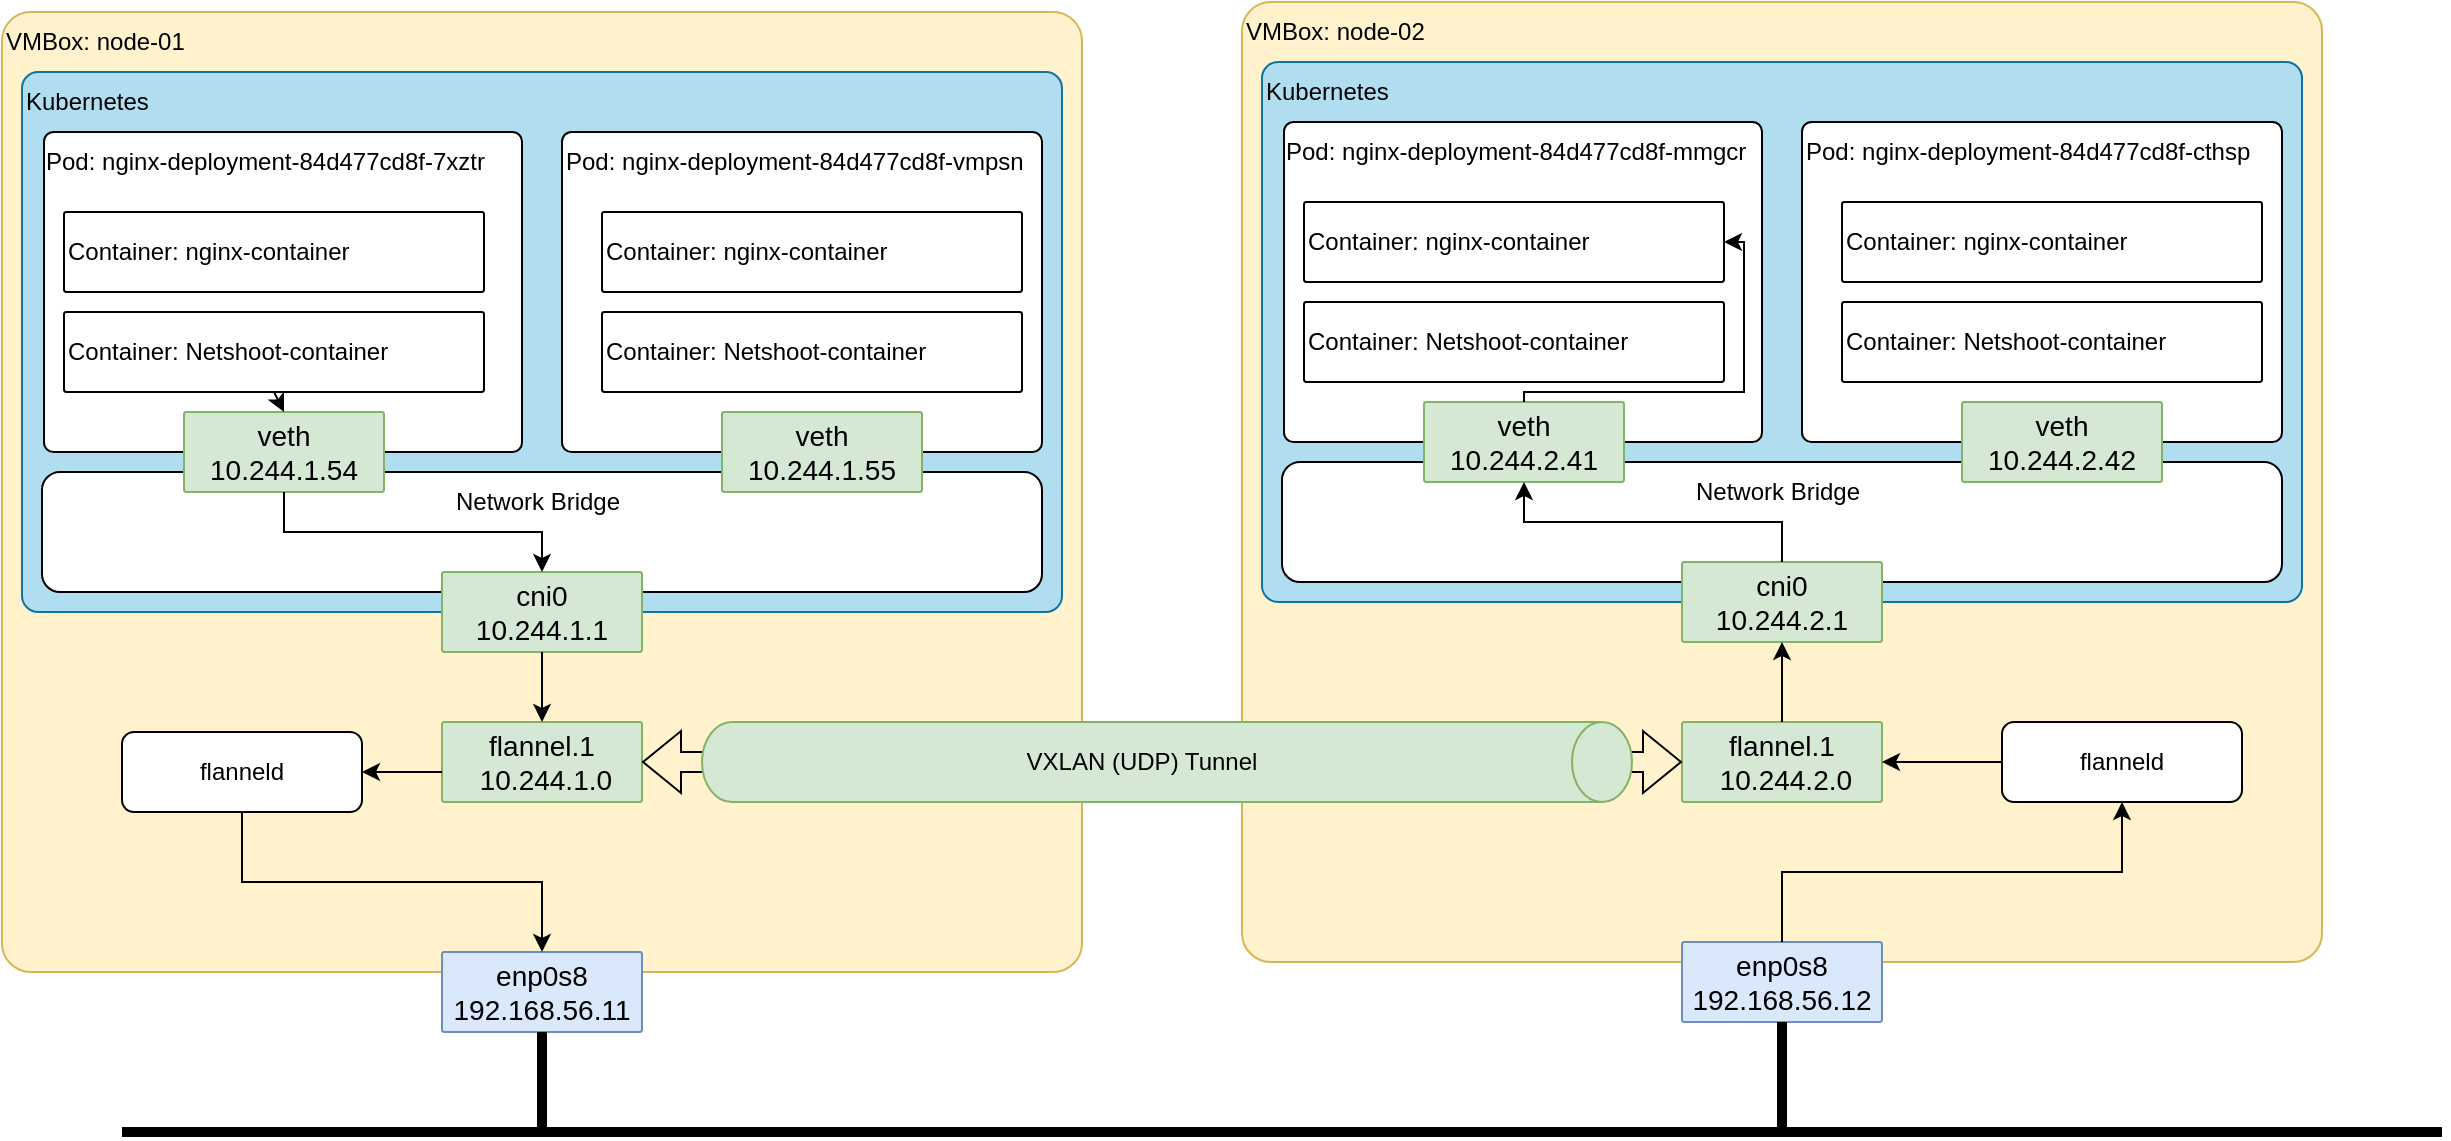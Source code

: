 <mxfile version="20.3.0" type="device"><diagram id="NCBx9V4uQpc6LNJG-9wn" name="Seite-1"><mxGraphModel dx="595" dy="865" grid="1" gridSize="10" guides="1" tooltips="1" connect="1" arrows="1" fold="1" page="1" pageScale="1" pageWidth="827" pageHeight="1169" math="0" shadow="0"><root><mxCell id="0"/><mxCell id="1" parent="0"/><mxCell id="8Cbw1-Z6qlUbfO-00-i1-1" value="" style="rounded=1;whiteSpace=wrap;html=1;fontSize=24;fillColor=#fff2cc;strokeColor=#d6b656;arcSize=3;" parent="1" vertex="1"><mxGeometry x="900" y="80" width="540" height="480" as="geometry"/></mxCell><mxCell id="8Cbw1-Z6qlUbfO-00-i1-4" value="" style="rounded=1;whiteSpace=wrap;html=1;fillColor=#b1ddf0;strokeColor=#10739e;arcSize=3;" parent="1" vertex="1"><mxGeometry x="910" y="110" width="520" height="270" as="geometry"/></mxCell><mxCell id="8Cbw1-Z6qlUbfO-00-i1-3" value="enp0s8&lt;br style=&quot;font-size: 14px;&quot;&gt;192.168.56.11" style="rounded=1;whiteSpace=wrap;html=1;fillColor=#dae8fc;strokeColor=#6c8ebf;fontSize=14;arcSize=3;" parent="1" vertex="1"><mxGeometry x="1120" y="550" width="100" height="40" as="geometry"/></mxCell><mxCell id="8Cbw1-Z6qlUbfO-00-i1-5" value="" style="rounded=1;whiteSpace=wrap;html=1;arcSize=3;" parent="1" vertex="1"><mxGeometry x="921" y="140" width="239" height="160" as="geometry"/></mxCell><mxCell id="8Cbw1-Z6qlUbfO-00-i1-8" value="VMBox: node-01" style="text;html=1;strokeColor=none;fillColor=none;align=left;verticalAlign=middle;whiteSpace=wrap;rounded=0;" parent="1" vertex="1"><mxGeometry x="900" y="80" width="540" height="30" as="geometry"/></mxCell><mxCell id="8Cbw1-Z6qlUbfO-00-i1-9" value="Kubernetes" style="text;html=1;strokeColor=none;fillColor=none;align=left;verticalAlign=middle;whiteSpace=wrap;rounded=0;" parent="1" vertex="1"><mxGeometry x="910" y="110" width="520" height="30" as="geometry"/></mxCell><mxCell id="8Cbw1-Z6qlUbfO-00-i1-10" value="Pod: nginx-deployment-84d477cd8f-7xztr" style="text;html=1;strokeColor=none;fillColor=none;align=left;verticalAlign=middle;whiteSpace=wrap;rounded=0;" parent="1" vertex="1"><mxGeometry x="920" y="140" width="240" height="30" as="geometry"/></mxCell><mxCell id="8Cbw1-Z6qlUbfO-00-i1-6" value="" style="rounded=1;whiteSpace=wrap;html=1;arcSize=3;" parent="1" vertex="1"><mxGeometry x="931" y="180" width="210" height="40" as="geometry"/></mxCell><mxCell id="8Cbw1-Z6qlUbfO-00-i1-11" value="Container: nginx-container" style="text;html=1;strokeColor=none;fillColor=none;align=left;verticalAlign=middle;whiteSpace=wrap;rounded=0;" parent="1" vertex="1"><mxGeometry x="931" y="180" width="210" height="40" as="geometry"/></mxCell><mxCell id="8Cbw1-Z6qlUbfO-00-i1-7" value="" style="rounded=1;whiteSpace=wrap;html=1;arcSize=3;" parent="1" vertex="1"><mxGeometry x="931" y="230" width="210" height="40" as="geometry"/></mxCell><mxCell id="8Cbw1-Z6qlUbfO-00-i1-12" value="Container: Netshoot-container" style="text;html=1;strokeColor=none;fillColor=none;align=left;verticalAlign=middle;whiteSpace=wrap;rounded=0;" parent="1" vertex="1"><mxGeometry x="931" y="230" width="210" height="40" as="geometry"/></mxCell><mxCell id="PKZkmN7K3Of8_t8uQlc9-3" value="" style="rounded=1;whiteSpace=wrap;html=1;arcSize=3;" vertex="1" parent="1"><mxGeometry x="1180" y="140" width="240" height="160" as="geometry"/></mxCell><mxCell id="PKZkmN7K3Of8_t8uQlc9-4" value="" style="rounded=1;whiteSpace=wrap;html=1;arcSize=3;" vertex="1" parent="1"><mxGeometry x="1200" y="180" width="210" height="40" as="geometry"/></mxCell><mxCell id="PKZkmN7K3Of8_t8uQlc9-5" value="Container: nginx-container" style="text;html=1;strokeColor=none;fillColor=none;align=left;verticalAlign=middle;whiteSpace=wrap;rounded=0;" vertex="1" parent="1"><mxGeometry x="1200" y="180" width="210" height="40" as="geometry"/></mxCell><mxCell id="PKZkmN7K3Of8_t8uQlc9-6" value="" style="rounded=1;whiteSpace=wrap;html=1;arcSize=3;" vertex="1" parent="1"><mxGeometry x="1200" y="230" width="210" height="40" as="geometry"/></mxCell><mxCell id="PKZkmN7K3Of8_t8uQlc9-7" value="Container: Netshoot-container" style="text;html=1;strokeColor=none;fillColor=none;align=left;verticalAlign=middle;whiteSpace=wrap;rounded=0;" vertex="1" parent="1"><mxGeometry x="1200" y="230" width="210" height="40" as="geometry"/></mxCell><mxCell id="PKZkmN7K3Of8_t8uQlc9-9" value="Pod: nginx-deployment-84d477cd8f-vmpsn" style="text;html=1;strokeColor=none;fillColor=none;align=left;verticalAlign=middle;whiteSpace=wrap;rounded=0;" vertex="1" parent="1"><mxGeometry x="1180" y="140" width="240" height="30" as="geometry"/></mxCell><mxCell id="PKZkmN7K3Of8_t8uQlc9-11" value="" style="rounded=1;whiteSpace=wrap;html=1;" vertex="1" parent="1"><mxGeometry x="920" y="310" width="500" height="60" as="geometry"/></mxCell><mxCell id="PKZkmN7K3Of8_t8uQlc9-8" value="veth&lt;br style=&quot;font-size: 14px;&quot;&gt;10.244.1.55" style="rounded=1;whiteSpace=wrap;html=1;fillColor=#d5e8d4;strokeColor=#82b366;fontSize=14;arcSize=3;" vertex="1" parent="1"><mxGeometry x="1260" y="280" width="100" height="40" as="geometry"/></mxCell><mxCell id="PKZkmN7K3Of8_t8uQlc9-2" value="veth&lt;br style=&quot;font-size: 14px;&quot;&gt;10.244.1.54" style="rounded=1;whiteSpace=wrap;html=1;fillColor=#d5e8d4;strokeColor=#82b366;fontSize=14;arcSize=3;" vertex="1" parent="1"><mxGeometry x="991" y="280" width="100" height="40" as="geometry"/></mxCell><mxCell id="8Cbw1-Z6qlUbfO-00-i1-2" value="cni0&lt;br style=&quot;font-size: 14px;&quot;&gt;10.244.1.1" style="rounded=1;whiteSpace=wrap;html=1;fillColor=#d5e8d4;strokeColor=#82b366;fontSize=14;arcSize=3;" parent="1" vertex="1"><mxGeometry x="1120" y="360" width="100" height="40" as="geometry"/></mxCell><mxCell id="PKZkmN7K3Of8_t8uQlc9-12" value="Network Bridge" style="text;html=1;strokeColor=none;fillColor=none;align=center;verticalAlign=middle;whiteSpace=wrap;rounded=0;" vertex="1" parent="1"><mxGeometry x="943" y="310" width="450" height="30" as="geometry"/></mxCell><mxCell id="PKZkmN7K3Of8_t8uQlc9-13" value="flannel.1&lt;br style=&quot;font-size: 14px;&quot;&gt;&amp;nbsp;10.244.1.0" style="rounded=1;whiteSpace=wrap;html=1;fillColor=#d5e8d4;strokeColor=#82b366;fontSize=14;arcSize=3;" vertex="1" parent="1"><mxGeometry x="1120" y="435" width="100" height="40" as="geometry"/></mxCell><mxCell id="PKZkmN7K3Of8_t8uQlc9-14" value="flanneld" style="rounded=1;whiteSpace=wrap;html=1;" vertex="1" parent="1"><mxGeometry x="960" y="440" width="120" height="40" as="geometry"/></mxCell><mxCell id="PKZkmN7K3Of8_t8uQlc9-16" value="" style="endArrow=classic;html=1;rounded=0;exitX=0.5;exitY=1;exitDx=0;exitDy=0;entryX=0.5;entryY=0;entryDx=0;entryDy=0;edgeStyle=orthogonalEdgeStyle;" edge="1" parent="1" source="PKZkmN7K3Of8_t8uQlc9-2" target="8Cbw1-Z6qlUbfO-00-i1-2"><mxGeometry width="50" height="50" relative="1" as="geometry"><mxPoint x="1220" y="450" as="sourcePoint"/><mxPoint x="1270" y="400" as="targetPoint"/></mxGeometry></mxCell><mxCell id="PKZkmN7K3Of8_t8uQlc9-17" value="" style="endArrow=classic;html=1;rounded=0;exitX=0.5;exitY=1;exitDx=0;exitDy=0;" edge="1" parent="1" source="8Cbw1-Z6qlUbfO-00-i1-2" target="PKZkmN7K3Of8_t8uQlc9-13"><mxGeometry width="50" height="50" relative="1" as="geometry"><mxPoint x="1220" y="450" as="sourcePoint"/><mxPoint x="1270" y="400" as="targetPoint"/></mxGeometry></mxCell><mxCell id="PKZkmN7K3Of8_t8uQlc9-18" value="" style="endArrow=classic;html=1;rounded=0;entryX=1;entryY=0.5;entryDx=0;entryDy=0;" edge="1" parent="1" target="PKZkmN7K3Of8_t8uQlc9-14"><mxGeometry width="50" height="50" relative="1" as="geometry"><mxPoint x="1120" y="460" as="sourcePoint"/><mxPoint x="1270" y="400" as="targetPoint"/></mxGeometry></mxCell><mxCell id="PKZkmN7K3Of8_t8uQlc9-19" value="" style="endArrow=classic;html=1;rounded=0;exitX=0.5;exitY=1;exitDx=0;exitDy=0;entryX=0.5;entryY=0;entryDx=0;entryDy=0;edgeStyle=orthogonalEdgeStyle;" edge="1" parent="1" source="PKZkmN7K3Of8_t8uQlc9-14" target="8Cbw1-Z6qlUbfO-00-i1-3"><mxGeometry width="50" height="50" relative="1" as="geometry"><mxPoint x="1220" y="450" as="sourcePoint"/><mxPoint x="1270" y="400" as="targetPoint"/></mxGeometry></mxCell><mxCell id="PKZkmN7K3Of8_t8uQlc9-20" value="" style="endArrow=classic;html=1;rounded=0;exitX=0.5;exitY=1;exitDx=0;exitDy=0;entryX=0.5;entryY=0;entryDx=0;entryDy=0;" edge="1" parent="1" source="8Cbw1-Z6qlUbfO-00-i1-12" target="PKZkmN7K3Of8_t8uQlc9-2"><mxGeometry width="50" height="50" relative="1" as="geometry"><mxPoint x="1220" y="450" as="sourcePoint"/><mxPoint x="1270" y="400" as="targetPoint"/></mxGeometry></mxCell><mxCell id="PKZkmN7K3Of8_t8uQlc9-21" value="" style="rounded=1;whiteSpace=wrap;html=1;fontSize=24;fillColor=#fff2cc;strokeColor=#d6b656;arcSize=3;" vertex="1" parent="1"><mxGeometry x="1520" y="75" width="540" height="480" as="geometry"/></mxCell><mxCell id="PKZkmN7K3Of8_t8uQlc9-22" value="" style="rounded=1;whiteSpace=wrap;html=1;fillColor=#b1ddf0;strokeColor=#10739e;arcSize=3;" vertex="1" parent="1"><mxGeometry x="1530" y="105" width="520" height="270" as="geometry"/></mxCell><mxCell id="PKZkmN7K3Of8_t8uQlc9-23" value="enp0s8&lt;br style=&quot;font-size: 14px;&quot;&gt;192.168.56.12" style="rounded=1;whiteSpace=wrap;html=1;fillColor=#dae8fc;strokeColor=#6c8ebf;fontSize=14;arcSize=3;" vertex="1" parent="1"><mxGeometry x="1740" y="545" width="100" height="40" as="geometry"/></mxCell><mxCell id="PKZkmN7K3Of8_t8uQlc9-24" value="" style="rounded=1;whiteSpace=wrap;html=1;arcSize=3;" vertex="1" parent="1"><mxGeometry x="1541" y="135" width="239" height="160" as="geometry"/></mxCell><mxCell id="PKZkmN7K3Of8_t8uQlc9-25" value="VMBox: node-02" style="text;html=1;strokeColor=none;fillColor=none;align=left;verticalAlign=middle;whiteSpace=wrap;rounded=0;" vertex="1" parent="1"><mxGeometry x="1520" y="75" width="540" height="30" as="geometry"/></mxCell><mxCell id="PKZkmN7K3Of8_t8uQlc9-26" value="Kubernetes" style="text;html=1;strokeColor=none;fillColor=none;align=left;verticalAlign=middle;whiteSpace=wrap;rounded=0;" vertex="1" parent="1"><mxGeometry x="1530" y="105" width="520" height="30" as="geometry"/></mxCell><mxCell id="PKZkmN7K3Of8_t8uQlc9-27" value="Pod: nginx-deployment-84d477cd8f-mmgcr" style="text;html=1;strokeColor=none;fillColor=none;align=left;verticalAlign=middle;whiteSpace=wrap;rounded=0;" vertex="1" parent="1"><mxGeometry x="1540" y="135" width="240" height="30" as="geometry"/></mxCell><mxCell id="PKZkmN7K3Of8_t8uQlc9-28" value="" style="rounded=1;whiteSpace=wrap;html=1;arcSize=3;" vertex="1" parent="1"><mxGeometry x="1551" y="175" width="210" height="40" as="geometry"/></mxCell><mxCell id="PKZkmN7K3Of8_t8uQlc9-29" value="Container: nginx-container" style="text;html=1;strokeColor=none;fillColor=none;align=left;verticalAlign=middle;whiteSpace=wrap;rounded=0;" vertex="1" parent="1"><mxGeometry x="1551" y="175" width="210" height="40" as="geometry"/></mxCell><mxCell id="PKZkmN7K3Of8_t8uQlc9-30" value="" style="rounded=1;whiteSpace=wrap;html=1;arcSize=3;" vertex="1" parent="1"><mxGeometry x="1551" y="225" width="210" height="40" as="geometry"/></mxCell><mxCell id="PKZkmN7K3Of8_t8uQlc9-31" value="Container: Netshoot-container" style="text;html=1;strokeColor=none;fillColor=none;align=left;verticalAlign=middle;whiteSpace=wrap;rounded=0;" vertex="1" parent="1"><mxGeometry x="1551" y="225" width="210" height="40" as="geometry"/></mxCell><mxCell id="PKZkmN7K3Of8_t8uQlc9-32" value="" style="rounded=1;whiteSpace=wrap;html=1;arcSize=3;" vertex="1" parent="1"><mxGeometry x="1800" y="135" width="240" height="160" as="geometry"/></mxCell><mxCell id="PKZkmN7K3Of8_t8uQlc9-33" value="" style="rounded=1;whiteSpace=wrap;html=1;arcSize=3;" vertex="1" parent="1"><mxGeometry x="1820" y="175" width="210" height="40" as="geometry"/></mxCell><mxCell id="PKZkmN7K3Of8_t8uQlc9-34" value="Container: nginx-container" style="text;html=1;strokeColor=none;fillColor=none;align=left;verticalAlign=middle;whiteSpace=wrap;rounded=0;" vertex="1" parent="1"><mxGeometry x="1820" y="175" width="210" height="40" as="geometry"/></mxCell><mxCell id="PKZkmN7K3Of8_t8uQlc9-35" value="" style="rounded=1;whiteSpace=wrap;html=1;arcSize=3;" vertex="1" parent="1"><mxGeometry x="1820" y="225" width="210" height="40" as="geometry"/></mxCell><mxCell id="PKZkmN7K3Of8_t8uQlc9-36" value="Container: Netshoot-container" style="text;html=1;strokeColor=none;fillColor=none;align=left;verticalAlign=middle;whiteSpace=wrap;rounded=0;" vertex="1" parent="1"><mxGeometry x="1820" y="225" width="210" height="40" as="geometry"/></mxCell><mxCell id="PKZkmN7K3Of8_t8uQlc9-37" value="Pod: nginx-deployment-84d477cd8f-cthsp" style="text;html=1;strokeColor=none;fillColor=none;align=left;verticalAlign=middle;whiteSpace=wrap;rounded=0;" vertex="1" parent="1"><mxGeometry x="1800" y="135" width="240" height="30" as="geometry"/></mxCell><mxCell id="PKZkmN7K3Of8_t8uQlc9-38" value="" style="rounded=1;whiteSpace=wrap;html=1;" vertex="1" parent="1"><mxGeometry x="1540" y="305" width="500" height="60" as="geometry"/></mxCell><mxCell id="PKZkmN7K3Of8_t8uQlc9-39" value="veth&lt;br style=&quot;font-size: 14px;&quot;&gt;10.244.2.42" style="rounded=1;whiteSpace=wrap;html=1;fillColor=#d5e8d4;strokeColor=#82b366;fontSize=14;arcSize=3;" vertex="1" parent="1"><mxGeometry x="1880" y="275" width="100" height="40" as="geometry"/></mxCell><mxCell id="PKZkmN7K3Of8_t8uQlc9-40" value="veth&lt;br style=&quot;font-size: 14px;&quot;&gt;10.244.2.41" style="rounded=1;whiteSpace=wrap;html=1;fillColor=#d5e8d4;strokeColor=#82b366;fontSize=14;arcSize=3;" vertex="1" parent="1"><mxGeometry x="1611" y="275" width="100" height="40" as="geometry"/></mxCell><mxCell id="PKZkmN7K3Of8_t8uQlc9-41" value="cni0&lt;br style=&quot;font-size: 14px;&quot;&gt;10.244.2.1" style="rounded=1;whiteSpace=wrap;html=1;fillColor=#d5e8d4;strokeColor=#82b366;fontSize=14;arcSize=3;" vertex="1" parent="1"><mxGeometry x="1740" y="355" width="100" height="40" as="geometry"/></mxCell><mxCell id="PKZkmN7K3Of8_t8uQlc9-42" value="Network Bridge" style="text;html=1;strokeColor=none;fillColor=none;align=center;verticalAlign=middle;whiteSpace=wrap;rounded=0;" vertex="1" parent="1"><mxGeometry x="1563" y="305" width="450" height="30" as="geometry"/></mxCell><mxCell id="PKZkmN7K3Of8_t8uQlc9-43" value="flannel.1&lt;br style=&quot;font-size: 14px;&quot;&gt;&amp;nbsp;10.244.2.0" style="rounded=1;whiteSpace=wrap;html=1;fillColor=#d5e8d4;strokeColor=#82b366;fontSize=14;arcSize=3;" vertex="1" parent="1"><mxGeometry x="1740" y="435" width="100" height="40" as="geometry"/></mxCell><mxCell id="PKZkmN7K3Of8_t8uQlc9-44" value="flanneld" style="rounded=1;whiteSpace=wrap;html=1;" vertex="1" parent="1"><mxGeometry x="1900" y="435" width="120" height="40" as="geometry"/></mxCell><mxCell id="PKZkmN7K3Of8_t8uQlc9-45" value="" style="endArrow=none;html=1;rounded=0;exitX=0.5;exitY=1;exitDx=0;exitDy=0;entryX=0.5;entryY=0;entryDx=0;entryDy=0;edgeStyle=orthogonalEdgeStyle;startArrow=classic;startFill=1;endFill=0;" edge="1" parent="1" source="PKZkmN7K3Of8_t8uQlc9-40" target="PKZkmN7K3Of8_t8uQlc9-41"><mxGeometry width="50" height="50" relative="1" as="geometry"><mxPoint x="1840" y="445" as="sourcePoint"/><mxPoint x="1890" y="395" as="targetPoint"/></mxGeometry></mxCell><mxCell id="PKZkmN7K3Of8_t8uQlc9-46" value="" style="endArrow=none;html=1;rounded=0;exitX=0.5;exitY=1;exitDx=0;exitDy=0;startArrow=classic;startFill=1;endFill=0;" edge="1" parent="1" source="PKZkmN7K3Of8_t8uQlc9-41" target="PKZkmN7K3Of8_t8uQlc9-43"><mxGeometry width="50" height="50" relative="1" as="geometry"><mxPoint x="1840" y="445" as="sourcePoint"/><mxPoint x="1890" y="395" as="targetPoint"/></mxGeometry></mxCell><mxCell id="PKZkmN7K3Of8_t8uQlc9-47" value="" style="endArrow=none;html=1;rounded=0;exitX=1;exitY=0.5;exitDx=0;exitDy=0;entryX=0;entryY=0.5;entryDx=0;entryDy=0;startArrow=classic;startFill=1;endFill=0;" edge="1" parent="1" source="PKZkmN7K3Of8_t8uQlc9-43" target="PKZkmN7K3Of8_t8uQlc9-44"><mxGeometry width="50" height="50" relative="1" as="geometry"><mxPoint x="1840" y="445" as="sourcePoint"/><mxPoint x="1890" y="395" as="targetPoint"/></mxGeometry></mxCell><mxCell id="PKZkmN7K3Of8_t8uQlc9-48" value="" style="endArrow=none;html=1;rounded=0;exitX=0.5;exitY=1;exitDx=0;exitDy=0;entryX=0.5;entryY=0;entryDx=0;entryDy=0;edgeStyle=orthogonalEdgeStyle;startArrow=classic;startFill=1;endFill=0;" edge="1" parent="1" source="PKZkmN7K3Of8_t8uQlc9-44" target="PKZkmN7K3Of8_t8uQlc9-23"><mxGeometry width="50" height="50" relative="1" as="geometry"><mxPoint x="1840" y="445" as="sourcePoint"/><mxPoint x="1890" y="395" as="targetPoint"/></mxGeometry></mxCell><mxCell id="PKZkmN7K3Of8_t8uQlc9-49" value="" style="endArrow=none;html=1;rounded=0;exitX=1;exitY=0.5;exitDx=0;exitDy=0;entryX=0.5;entryY=0;entryDx=0;entryDy=0;startArrow=classic;startFill=1;endFill=0;edgeStyle=orthogonalEdgeStyle;" edge="1" parent="1" source="PKZkmN7K3Of8_t8uQlc9-29" target="PKZkmN7K3Of8_t8uQlc9-40"><mxGeometry width="50" height="50" relative="1" as="geometry"><mxPoint x="1840" y="445" as="sourcePoint"/><mxPoint x="1890" y="395" as="targetPoint"/><Array as="points"><mxPoint x="1771" y="195"/><mxPoint x="1771" y="270"/><mxPoint x="1661" y="270"/></Array></mxGeometry></mxCell><mxCell id="PKZkmN7K3Of8_t8uQlc9-50" value="" style="endArrow=none;html=1;rounded=0;strokeWidth=5;" edge="1" parent="1"><mxGeometry width="50" height="50" relative="1" as="geometry"><mxPoint x="960" y="640" as="sourcePoint"/><mxPoint x="2120" y="640" as="targetPoint"/></mxGeometry></mxCell><mxCell id="PKZkmN7K3Of8_t8uQlc9-51" value="" style="endArrow=none;html=1;rounded=0;strokeWidth=5;exitX=0.5;exitY=1;exitDx=0;exitDy=0;" edge="1" parent="1" source="8Cbw1-Z6qlUbfO-00-i1-3"><mxGeometry width="50" height="50" relative="1" as="geometry"><mxPoint x="1480" y="450" as="sourcePoint"/><mxPoint x="1170" y="640" as="targetPoint"/></mxGeometry></mxCell><mxCell id="PKZkmN7K3Of8_t8uQlc9-52" value="" style="endArrow=none;html=1;rounded=0;strokeWidth=5;exitX=0.5;exitY=1;exitDx=0;exitDy=0;" edge="1" parent="1" source="PKZkmN7K3Of8_t8uQlc9-23"><mxGeometry width="50" height="50" relative="1" as="geometry"><mxPoint x="1180" y="600" as="sourcePoint"/><mxPoint x="1790" y="640" as="targetPoint"/></mxGeometry></mxCell><mxCell id="PKZkmN7K3Of8_t8uQlc9-57" value="" style="shape=flexArrow;endArrow=classic;startArrow=classic;html=1;rounded=0;strokeWidth=1;entryX=0;entryY=0.5;entryDx=0;entryDy=0;exitX=1;exitY=0.5;exitDx=0;exitDy=0;" edge="1" parent="1" source="PKZkmN7K3Of8_t8uQlc9-13" target="PKZkmN7K3Of8_t8uQlc9-43"><mxGeometry width="100" height="100" relative="1" as="geometry"><mxPoint x="1270" y="455" as="sourcePoint"/><mxPoint x="1370" y="355" as="targetPoint"/></mxGeometry></mxCell><mxCell id="PKZkmN7K3Of8_t8uQlc9-54" value="" style="shape=cylinder3;whiteSpace=wrap;html=1;boundedLbl=1;backgroundOutline=1;size=15;rotation=90;fillColor=#d5e8d4;strokeColor=#82b366;" vertex="1" parent="1"><mxGeometry x="1462.5" y="222.5" width="40" height="465" as="geometry"/></mxCell><mxCell id="PKZkmN7K3Of8_t8uQlc9-55" value="VXLAN (UDP) Tunnel" style="text;html=1;strokeColor=none;fillColor=none;align=center;verticalAlign=middle;whiteSpace=wrap;rounded=0;" vertex="1" parent="1"><mxGeometry x="1270" y="440" width="400" height="30" as="geometry"/></mxCell></root></mxGraphModel></diagram></mxfile>